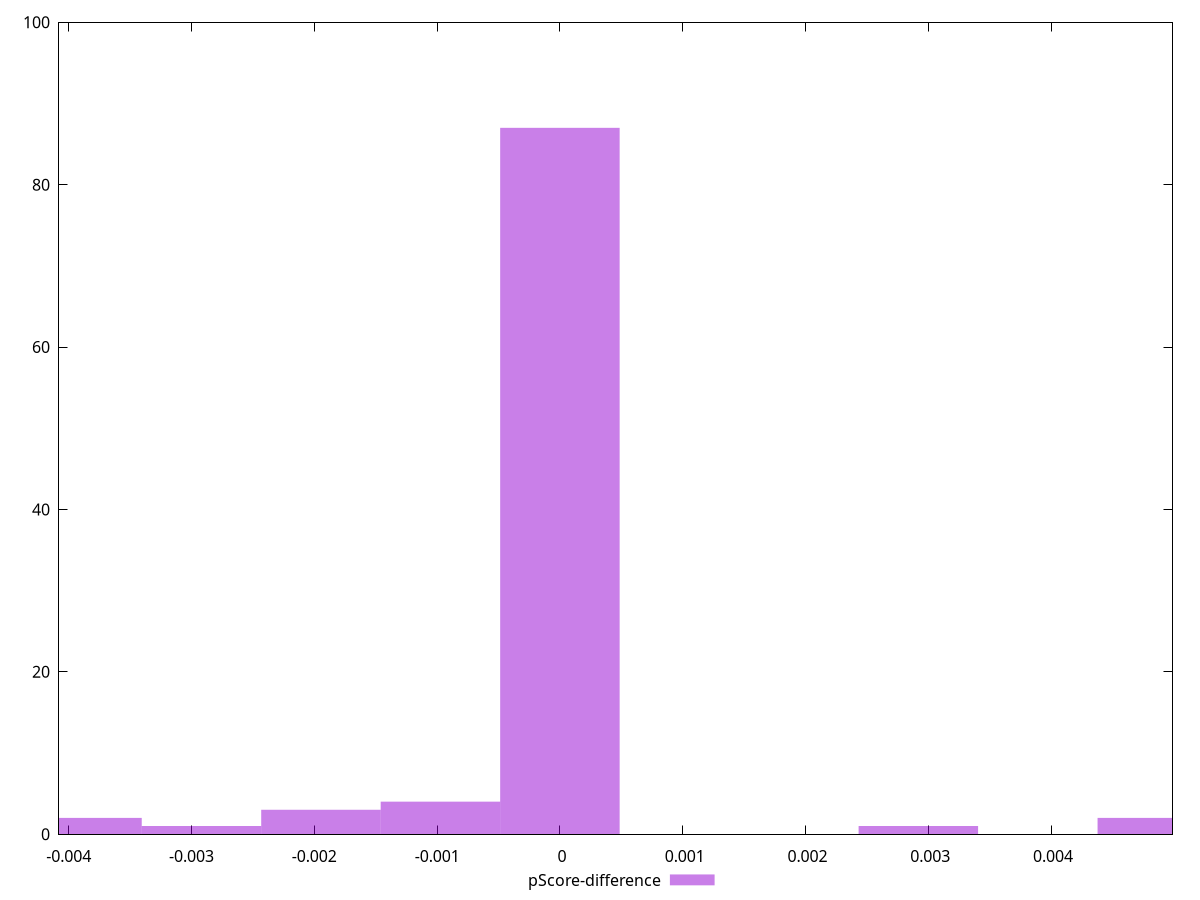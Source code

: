 reset

$pScoreDifference <<EOF
-0.003892387471438268 2
0.004865484339297835 2
0 87
-0.001946193735719134 3
-0.000973096867859567 4
-0.002919290603578701 1
0.002919290603578701 1
EOF

set key outside below
set boxwidth 0.000973096867859567
set xrange [-0.004079599673449952:0.004989185585141609]
set yrange [0:100]
set trange [0:100]
set style fill transparent solid 0.5 noborder
set terminal svg size 640, 490 enhanced background rgb 'white'
set output "report/report_00029_2021-02-24T13-36-40.390Z/bootup-time/samples/agenda/pScore-difference/histogram.svg"

plot $pScoreDifference title "pScore-difference" with boxes

reset
